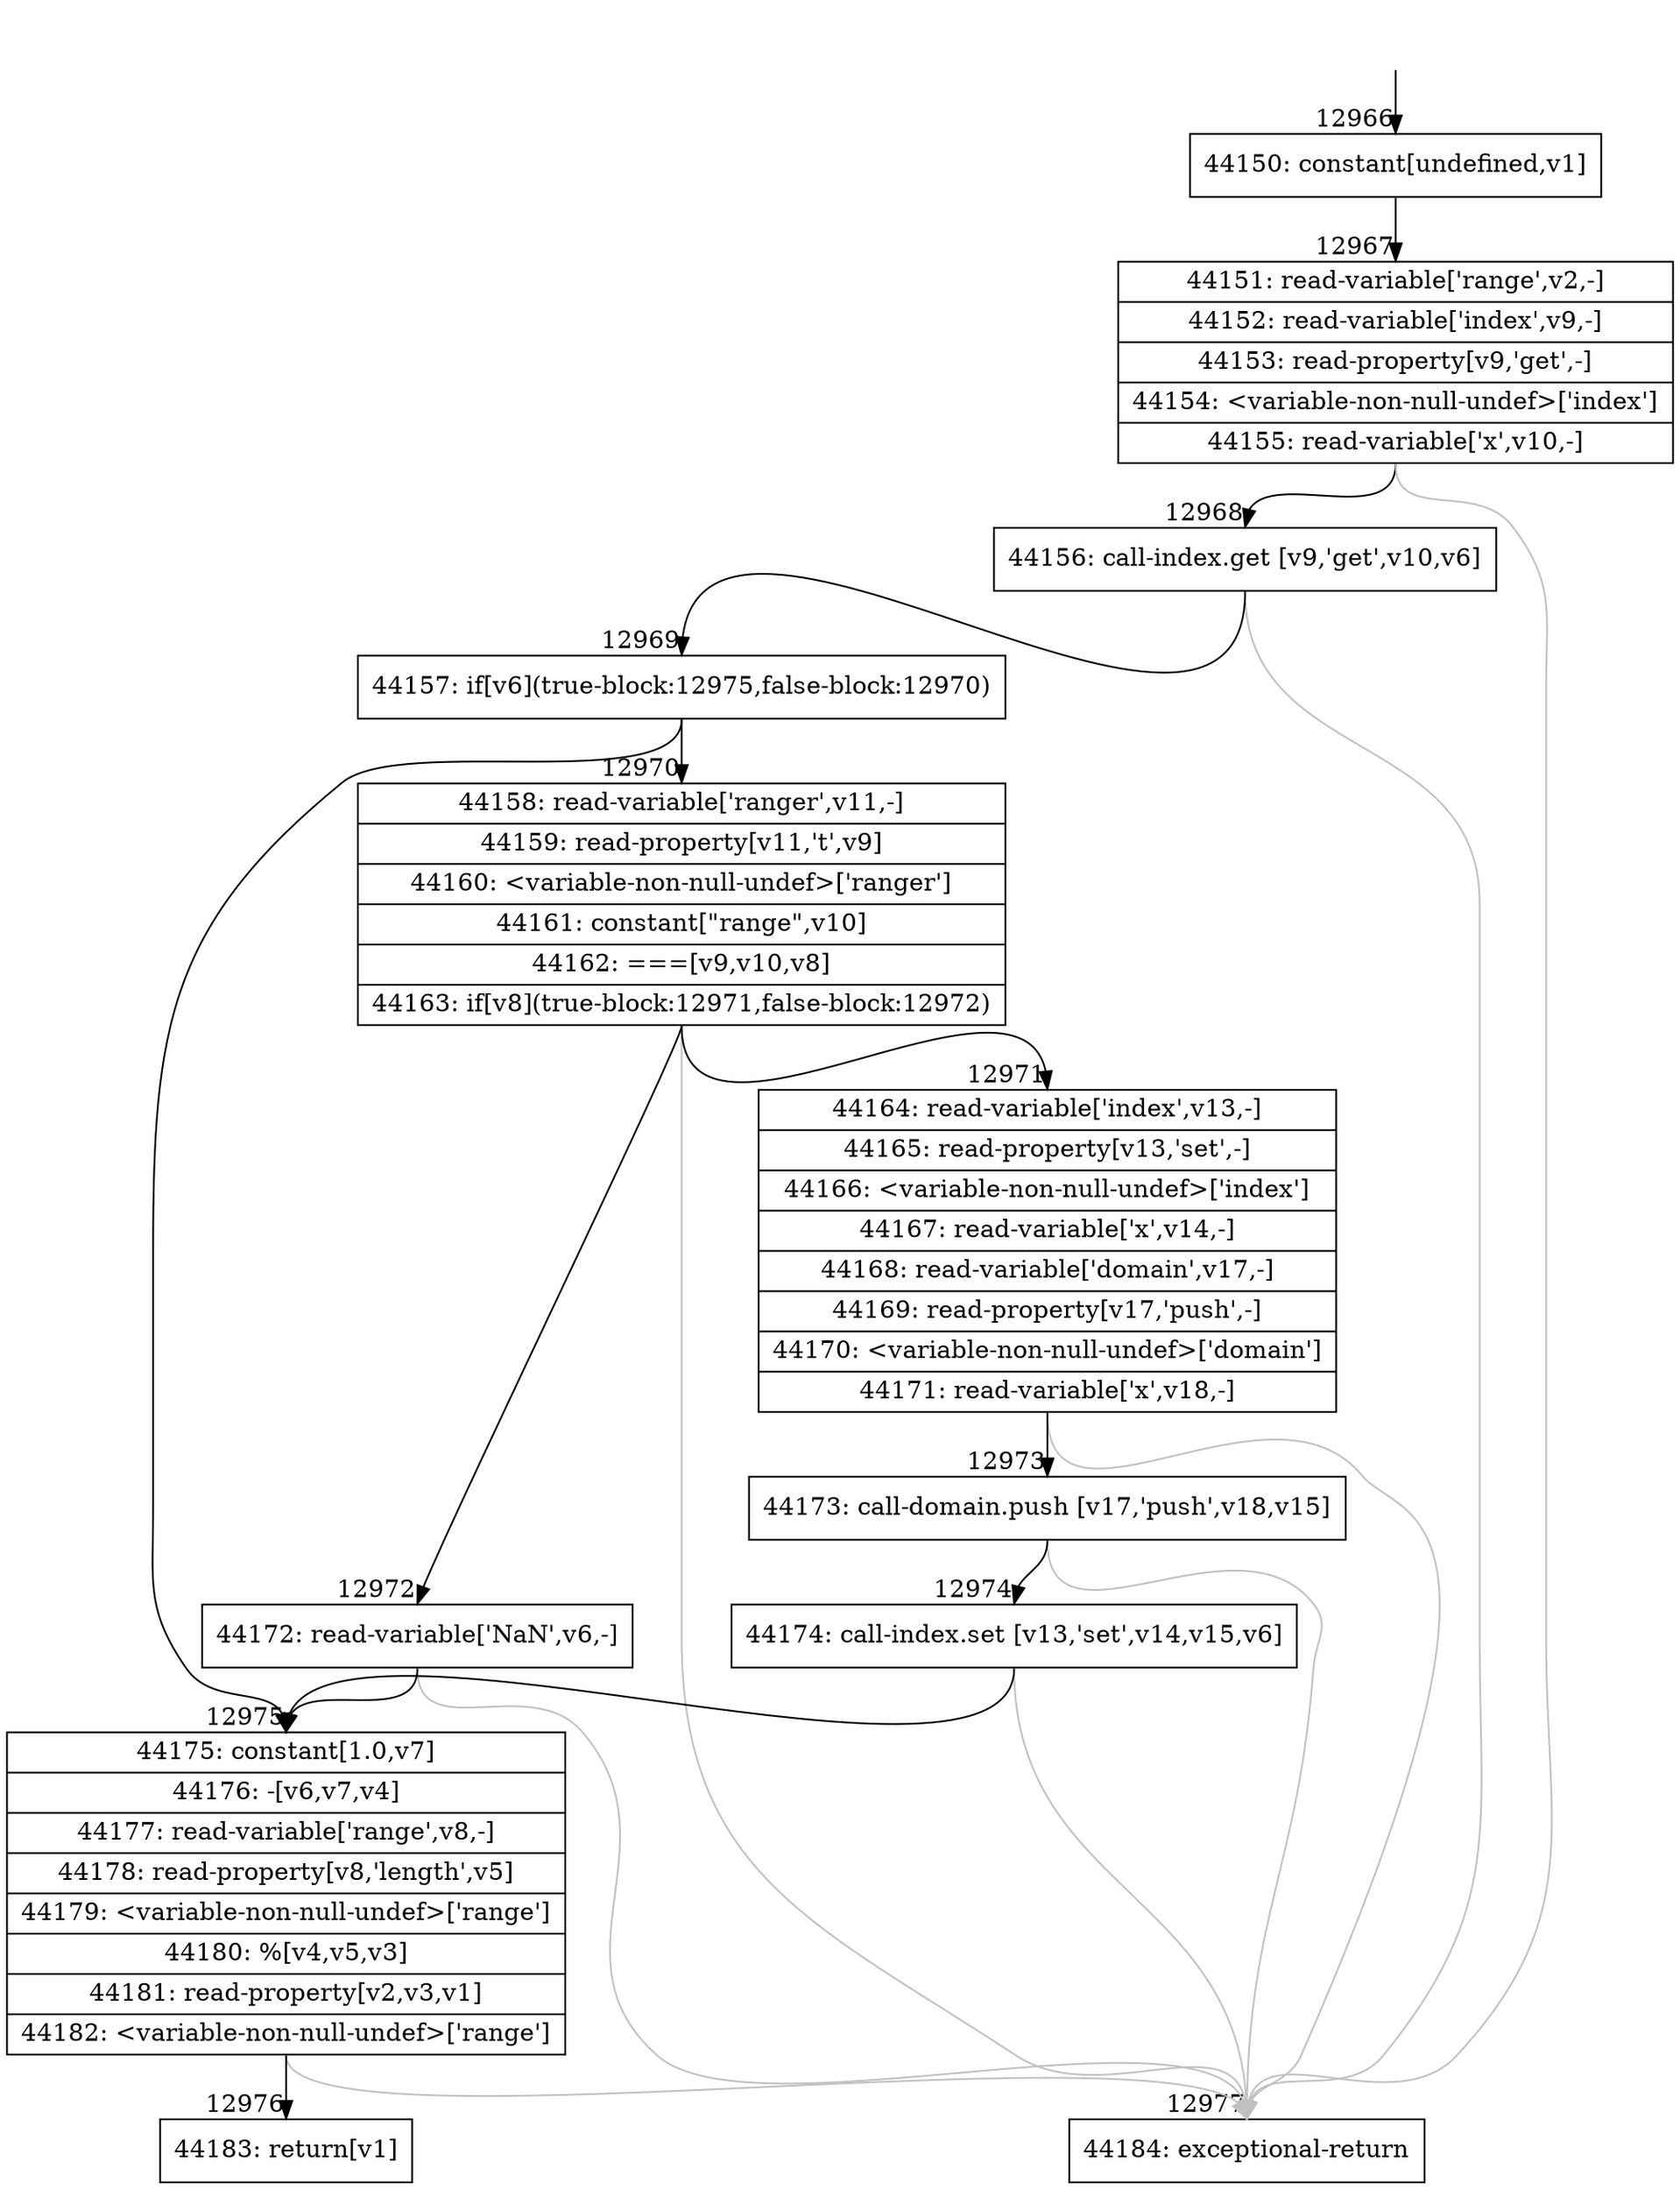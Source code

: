 digraph {
rankdir="TD"
BB_entry1202[shape=none,label=""];
BB_entry1202 -> BB12966 [tailport=s, headport=n, headlabel="    12966"]
BB12966 [shape=record label="{44150: constant[undefined,v1]}" ] 
BB12966 -> BB12967 [tailport=s, headport=n, headlabel="      12967"]
BB12967 [shape=record label="{44151: read-variable['range',v2,-]|44152: read-variable['index',v9,-]|44153: read-property[v9,'get',-]|44154: \<variable-non-null-undef\>['index']|44155: read-variable['x',v10,-]}" ] 
BB12967 -> BB12968 [tailport=s, headport=n, headlabel="      12968"]
BB12967 -> BB12977 [tailport=s, headport=n, color=gray, headlabel="      12977"]
BB12968 [shape=record label="{44156: call-index.get [v9,'get',v10,v6]}" ] 
BB12968 -> BB12969 [tailport=s, headport=n, headlabel="      12969"]
BB12968 -> BB12977 [tailport=s, headport=n, color=gray]
BB12969 [shape=record label="{44157: if[v6](true-block:12975,false-block:12970)}" ] 
BB12969 -> BB12975 [tailport=s, headport=n, headlabel="      12975"]
BB12969 -> BB12970 [tailport=s, headport=n, headlabel="      12970"]
BB12970 [shape=record label="{44158: read-variable['ranger',v11,-]|44159: read-property[v11,'t',v9]|44160: \<variable-non-null-undef\>['ranger']|44161: constant[\"range\",v10]|44162: ===[v9,v10,v8]|44163: if[v8](true-block:12971,false-block:12972)}" ] 
BB12970 -> BB12971 [tailport=s, headport=n, headlabel="      12971"]
BB12970 -> BB12972 [tailport=s, headport=n, headlabel="      12972"]
BB12970 -> BB12977 [tailport=s, headport=n, color=gray]
BB12971 [shape=record label="{44164: read-variable['index',v13,-]|44165: read-property[v13,'set',-]|44166: \<variable-non-null-undef\>['index']|44167: read-variable['x',v14,-]|44168: read-variable['domain',v17,-]|44169: read-property[v17,'push',-]|44170: \<variable-non-null-undef\>['domain']|44171: read-variable['x',v18,-]}" ] 
BB12971 -> BB12973 [tailport=s, headport=n, headlabel="      12973"]
BB12971 -> BB12977 [tailport=s, headport=n, color=gray]
BB12972 [shape=record label="{44172: read-variable['NaN',v6,-]}" ] 
BB12972 -> BB12975 [tailport=s, headport=n]
BB12972 -> BB12977 [tailport=s, headport=n, color=gray]
BB12973 [shape=record label="{44173: call-domain.push [v17,'push',v18,v15]}" ] 
BB12973 -> BB12974 [tailport=s, headport=n, headlabel="      12974"]
BB12973 -> BB12977 [tailport=s, headport=n, color=gray]
BB12974 [shape=record label="{44174: call-index.set [v13,'set',v14,v15,v6]}" ] 
BB12974 -> BB12975 [tailport=s, headport=n]
BB12974 -> BB12977 [tailport=s, headport=n, color=gray]
BB12975 [shape=record label="{44175: constant[1.0,v7]|44176: -[v6,v7,v4]|44177: read-variable['range',v8,-]|44178: read-property[v8,'length',v5]|44179: \<variable-non-null-undef\>['range']|44180: %[v4,v5,v3]|44181: read-property[v2,v3,v1]|44182: \<variable-non-null-undef\>['range']}" ] 
BB12975 -> BB12976 [tailport=s, headport=n, headlabel="      12976"]
BB12975 -> BB12977 [tailport=s, headport=n, color=gray]
BB12976 [shape=record label="{44183: return[v1]}" ] 
BB12977 [shape=record label="{44184: exceptional-return}" ] 
//#$~ 7716
}
